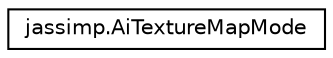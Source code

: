 digraph "Graphical Class Hierarchy"
{
  edge [fontname="Helvetica",fontsize="10",labelfontname="Helvetica",labelfontsize="10"];
  node [fontname="Helvetica",fontsize="10",shape=record];
  rankdir="LR";
  Node1 [label="jassimp.AiTextureMapMode",height=0.2,width=0.4,color="black", fillcolor="white", style="filled",URL="$enumjassimp_1_1_ai_texture_map_mode.html"];
}
